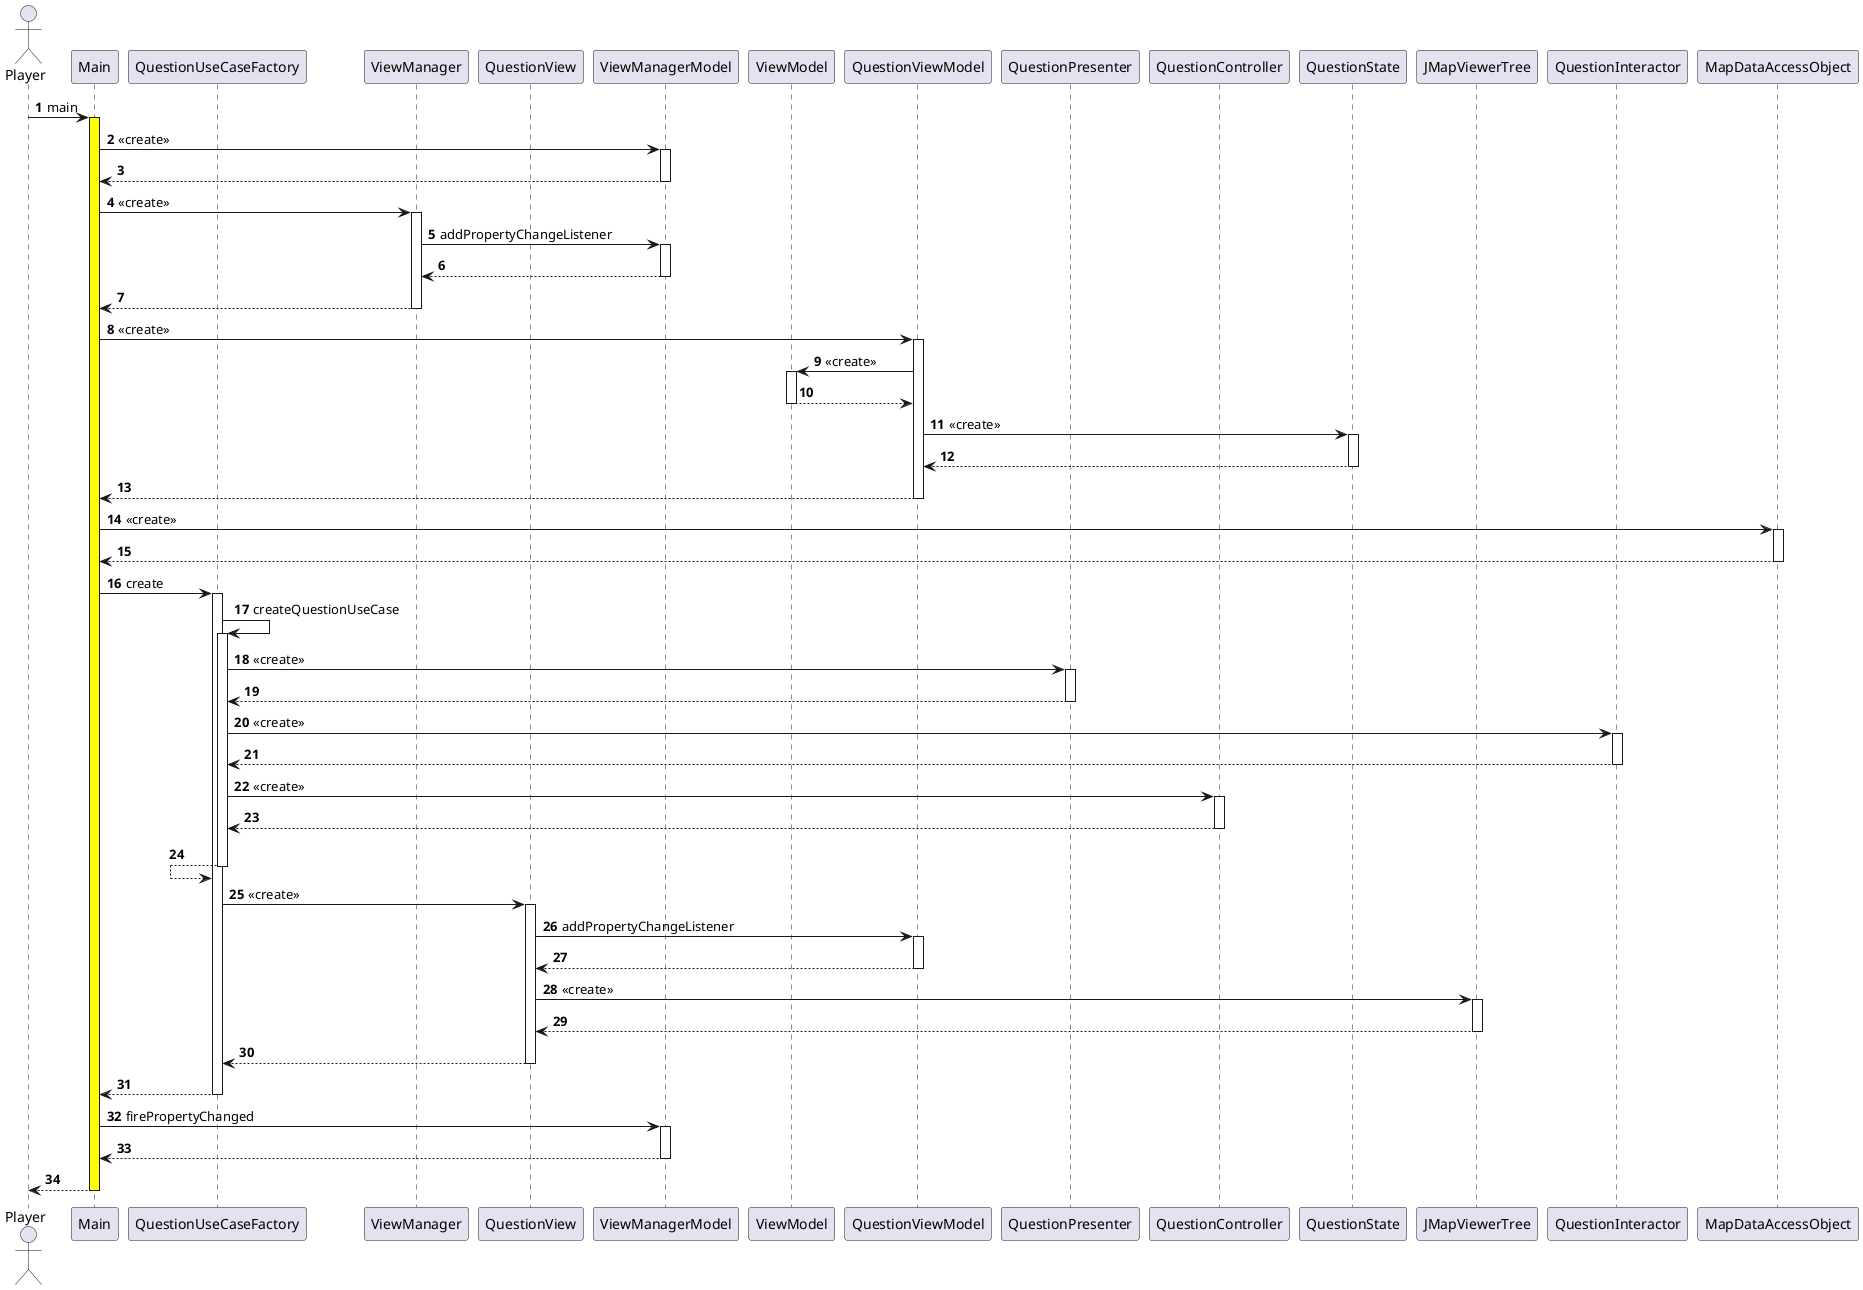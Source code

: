 @startuml
'https://plantuml.com/sequence-diagram

autonumber

'Outside
actor Player

'App
participant Main
participant QuestionUseCaseFactory

'View
participant ViewManager
participant QuestionView

'Interface Adapters (General)
participant ViewManagerModel
participant ViewModel

'Interface Adapters (Question)
participant QuestionViewModel
participant QuestionPresenter
participant QuestionController
participant QuestionState
participant JMapViewerTree

'Use Case
participant QuestionInteractor

'Data Access
participant MapDataAccessObject

Player -> Main: main
activate Main #yellow

Main -> ViewManagerModel: <<create>>
activate ViewManagerModel

Main <-- ViewManagerModel
deactivate ViewManagerModel

Main -> ViewManager: <<create>>
activate ViewManager

ViewManager -> ViewManagerModel: addPropertyChangeListener
activate ViewManagerModel

ViewManager <-- ViewManagerModel
deactivate ViewManagerModel

Main <-- ViewManager
deactivate ViewManager

Main -> QuestionViewModel: <<create>>
activate QuestionViewModel

QuestionViewModel -> ViewModel: <<create>>
activate ViewModel

QuestionViewModel <-- ViewModel
deactivate ViewModel

QuestionViewModel -> QuestionState: <<create>>
activate QuestionState

QuestionViewModel <-- QuestionState
deactivate QuestionState

Main <-- QuestionViewModel
deactivate QuestionViewModel

Main -> MapDataAccessObject: <<create>>
activate MapDataAccessObject

Main <-- MapDataAccessObject
deactivate MapDataAccessObject

Main -> QuestionUseCaseFactory: create
activate QuestionUseCaseFactory

QuestionUseCaseFactory -> QuestionUseCaseFactory: createQuestionUseCase
activate QuestionUseCaseFactory

QuestionUseCaseFactory -> QuestionPresenter: <<create>>
activate QuestionPresenter

QuestionUseCaseFactory <-- QuestionPresenter
deactivate QuestionPresenter

QuestionUseCaseFactory -> QuestionInteractor: <<create>>
activate QuestionInteractor

QuestionUseCaseFactory <-- QuestionInteractor
deactivate QuestionInteractor

QuestionUseCaseFactory -> QuestionController: <<create>>
activate QuestionController

QuestionUseCaseFactory <-- QuestionController
deactivate QuestionController

QuestionUseCaseFactory <-- QuestionUseCaseFactory
deactivate QuestionUseCaseFactory

QuestionUseCaseFactory -> QuestionView: <<create>>
activate QuestionView

QuestionView -> QuestionViewModel: addPropertyChangeListener
activate QuestionViewModel

QuestionView <-- QuestionViewModel
deactivate QuestionViewModel

QuestionView -> JMapViewerTree: <<create>>
activate JMapViewerTree

QuestionView <-- JMapViewerTree
deactivate JMapViewerTree

QuestionUseCaseFactory <-- QuestionView
deactivate QuestionView

Main <-- QuestionUseCaseFactory
deactivate QuestionUseCaseFactory

Main -> ViewManagerModel: firePropertyChanged
activate ViewManagerModel

Main <-- ViewManagerModel
deactivate ViewManagerModel

Player <-- Main
deactivate Main

@enduml